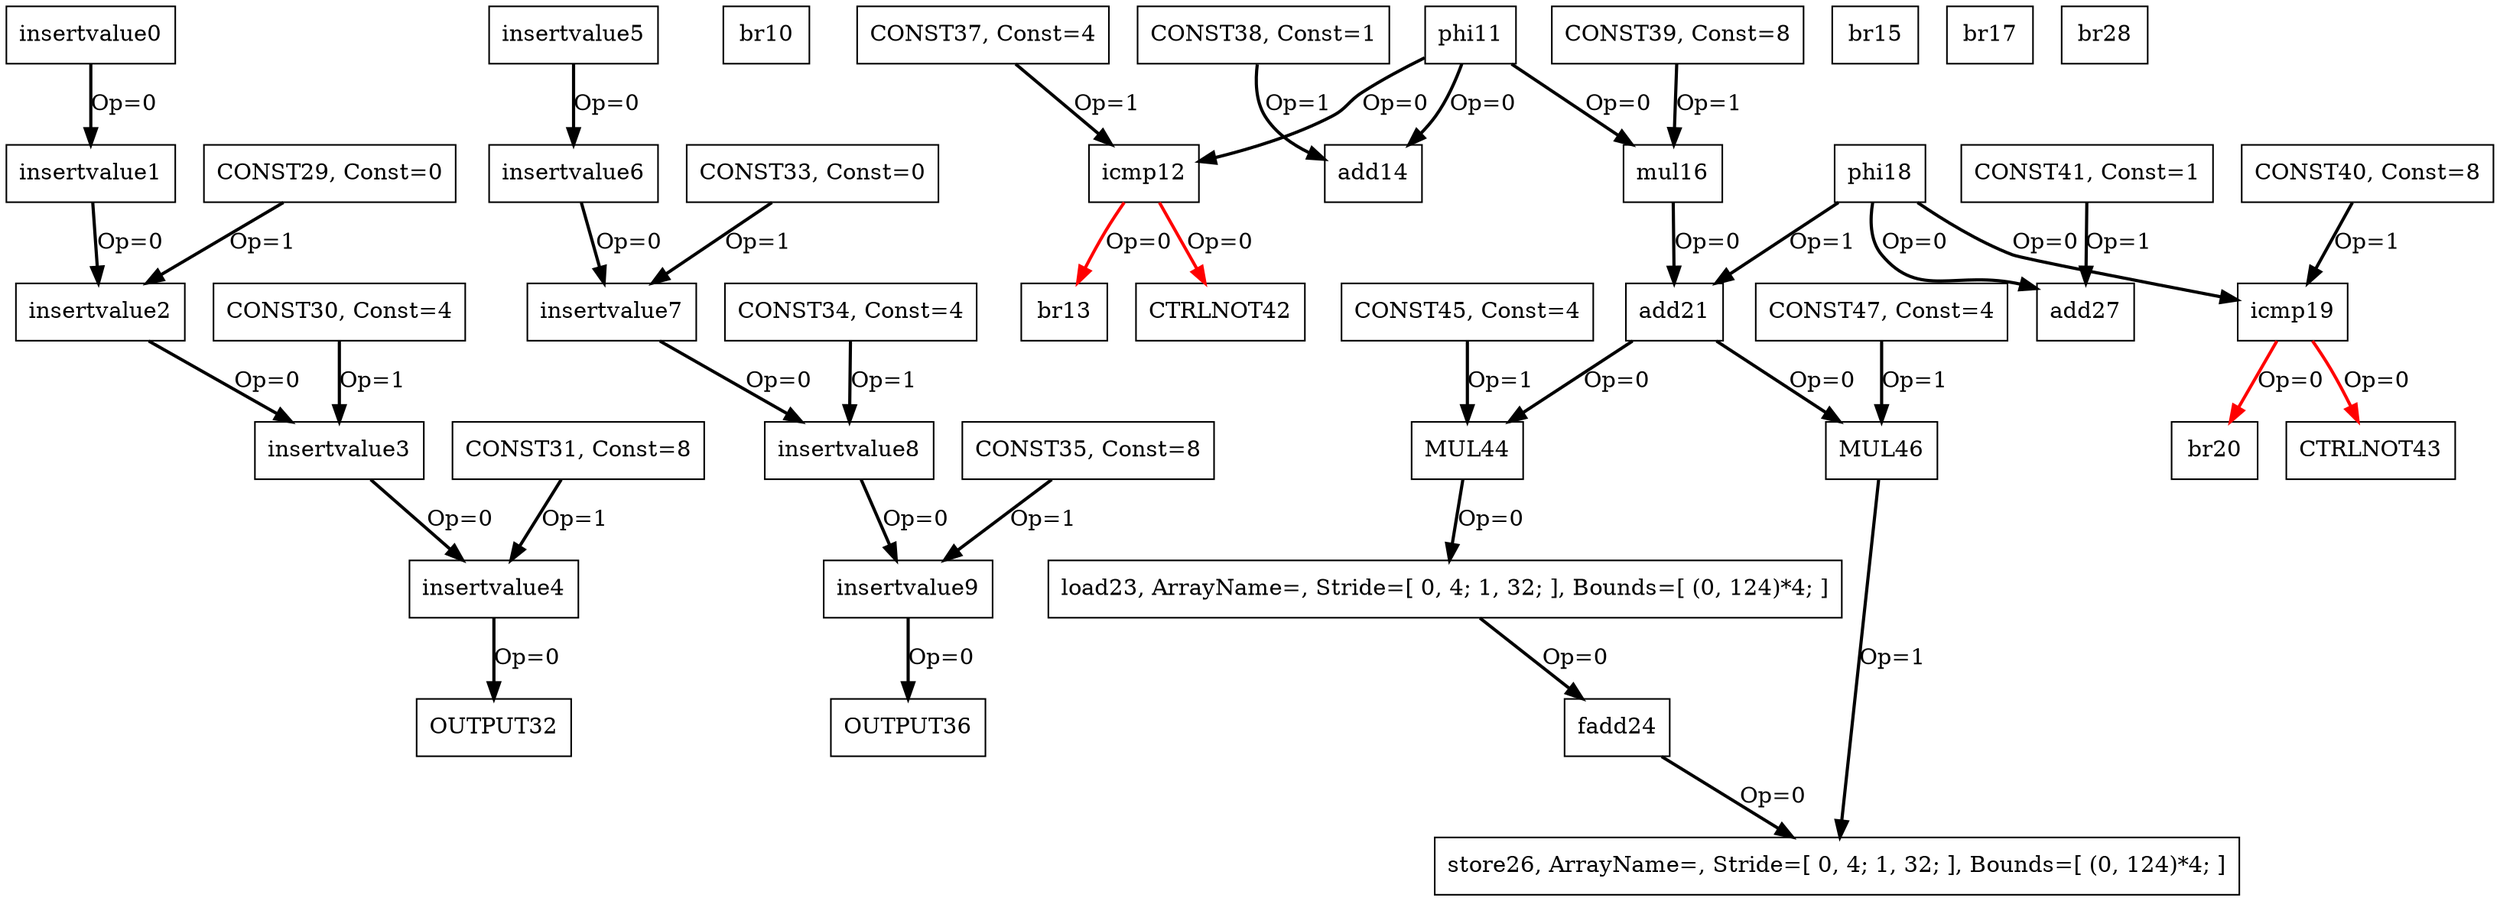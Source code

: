 Digraph G {
insertvalue0[label = "insertvalue0", shape = box, color = black];
insertvalue1[label = "insertvalue1", shape = box, color = black];
insertvalue2[label = "insertvalue2", shape = box, color = black];
insertvalue3[label = "insertvalue3", shape = box, color = black];
insertvalue4[label = "insertvalue4", shape = box, color = black];
insertvalue5[label = "insertvalue5", shape = box, color = black];
insertvalue6[label = "insertvalue6", shape = box, color = black];
insertvalue7[label = "insertvalue7", shape = box, color = black];
insertvalue8[label = "insertvalue8", shape = box, color = black];
insertvalue9[label = "insertvalue9", shape = box, color = black];
br10[label = "br10", shape = box, color = black];
phi11[label = "phi11", shape = box, color = black];
icmp12[label = "icmp12", shape = box, color = black];
br13[label = "br13", shape = box, color = black];
add14[label = "add14", shape = box, color = black];
br15[label = "br15", shape = box, color = black];
mul16[label = "mul16", shape = box, color = black];
br17[label = "br17", shape = box, color = black];
phi18[label = "phi18", shape = box, color = black];
icmp19[label = "icmp19", shape = box, color = black];
br20[label = "br20", shape = box, color = black];
add21[label = "add21", shape = box, color = black];
load23[label = "load23, ArrayName=, Stride=[ 0, 4; 1, 32; ], Bounds=[ (0, 124)*4; ]", shape = box, color = black];
fadd24[label = "fadd24", shape = box, color = black];
store26[label = "store26, ArrayName=, Stride=[ 0, 4; 1, 32; ], Bounds=[ (0, 124)*4; ]", shape = box, color = black];
add27[label = "add27", shape = box, color = black];
br28[label = "br28", shape = box, color = black];
CONST29[label = "CONST29, Const=0", shape = box, color = black];
CONST30[label = "CONST30, Const=4", shape = box, color = black];
CONST31[label = "CONST31, Const=8", shape = box, color = black];
OUTPUT32[label = "OUTPUT32", shape = box, color = black];
CONST33[label = "CONST33, Const=0", shape = box, color = black];
CONST34[label = "CONST34, Const=4", shape = box, color = black];
CONST35[label = "CONST35, Const=8", shape = box, color = black];
OUTPUT36[label = "OUTPUT36", shape = box, color = black];
CONST37[label = "CONST37, Const=4", shape = box, color = black];
CONST38[label = "CONST38, Const=1", shape = box, color = black];
CONST39[label = "CONST39, Const=8", shape = box, color = black];
CONST40[label = "CONST40, Const=8", shape = box, color = black];
CONST41[label = "CONST41, Const=1", shape = box, color = black];
CTRLNOT42[label = "CTRLNOT42", shape = box, color = black];
CTRLNOT43[label = "CTRLNOT43", shape = box, color = black];
MUL44[label = "MUL44", shape = box, color = black];
CONST45[label = "CONST45, Const=4", shape = box, color = black];
MUL46[label = "MUL46", shape = box, color = black];
CONST47[label = "CONST47, Const=4", shape = box, color = black];
insertvalue0 -> insertvalue1[color = black, style = bold, label = "Op=0"];
insertvalue1 -> insertvalue2[color = black, style = bold, label = "Op=0"];
CONST29 -> insertvalue2[color = black, style = bold, label = "Op=1"];
insertvalue2 -> insertvalue3[color = black, style = bold, label = "Op=0"];
CONST30 -> insertvalue3[color = black, style = bold, label = "Op=1"];
insertvalue3 -> insertvalue4[color = black, style = bold, label = "Op=0"];
CONST31 -> insertvalue4[color = black, style = bold, label = "Op=1"];
insertvalue4 -> OUTPUT32[color = black, style = bold, label = "Op=0"];
insertvalue5 -> insertvalue6[color = black, style = bold, label = "Op=0"];
insertvalue6 -> insertvalue7[color = black, style = bold, label = "Op=0"];
CONST33 -> insertvalue7[color = black, style = bold, label = "Op=1"];
insertvalue7 -> insertvalue8[color = black, style = bold, label = "Op=0"];
CONST34 -> insertvalue8[color = black, style = bold, label = "Op=1"];
insertvalue8 -> insertvalue9[color = black, style = bold, label = "Op=0"];
CONST35 -> insertvalue9[color = black, style = bold, label = "Op=1"];
insertvalue9 -> OUTPUT36[color = black, style = bold, label = "Op=0"];
phi11 -> add14[color = black, style = bold, label = "Op=0"];
phi11 -> mul16[color = black, style = bold, label = "Op=0"];
phi11 -> icmp12[color = black, style = bold, label = "Op=0"];
CONST37 -> icmp12[color = black, style = bold, label = "Op=1"];
icmp12 -> br13[color = red, style = bold, label = "Op=0"];
CONST38 -> add14[color = black, style = bold, label = "Op=1"];
CONST39 -> mul16[color = black, style = bold, label = "Op=1"];
mul16 -> add21[color = black, style = bold, label = "Op=0"];
phi18 -> add27[color = black, style = bold, label = "Op=0"];
phi18 -> add21[color = black, style = bold, label = "Op=1"];
phi18 -> icmp19[color = black, style = bold, label = "Op=0"];
CONST40 -> icmp19[color = black, style = bold, label = "Op=1"];
icmp19 -> br20[color = red, style = bold, label = "Op=0"];
load23 -> fadd24[color = black, style = bold, label = "Op=0"];
fadd24 -> store26[color = black, style = bold, label = "Op=0"];
CONST41 -> add27[color = black, style = bold, label = "Op=1"];
icmp12 -> CTRLNOT42[color = red, style = bold, label = "Op=0"];
icmp19 -> CTRLNOT43[color = red, style = bold, label = "Op=0"];
add21 -> MUL44[color = black, style = bold, label = "Op=0"];
CONST45 -> MUL44[color = black, style = bold, label = "Op=1"];
MUL44 -> load23[color = black, style = bold, label = "Op=0"];
add21 -> MUL46[color = black, style = bold, label = "Op=0"];
CONST47 -> MUL46[color = black, style = bold, label = "Op=1"];
MUL46 -> store26[color = black, style = bold, label = "Op=1"];
}
